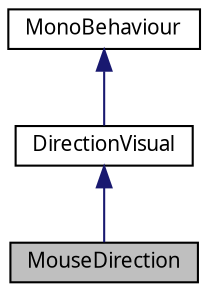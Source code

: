 digraph "MouseDirection"
{
 // LATEX_PDF_SIZE
  edge [fontname="Calibrii",fontsize="10",labelfontname="Calibrii",labelfontsize="10"];
  node [fontname="Calibrii",fontsize="10",shape=record];
  Node1 [label="MouseDirection",height=0.2,width=0.4,color="black", fillcolor="grey75", style="filled", fontcolor="black",tooltip=" "];
  Node2 -> Node1 [dir="back",color="midnightblue",fontsize="10",style="solid",fontname="Calibrii"];
  Node2 [label="DirectionVisual",height=0.2,width=0.4,color="black", fillcolor="white", style="filled",URL="$db/d54/classDirectionVisual.html",tooltip=" "];
  Node3 -> Node2 [dir="back",color="midnightblue",fontsize="10",style="solid",fontname="Calibrii"];
  Node3 [label="MonoBehaviour",height=0.2,width=0.4,color="black", fillcolor="white", style="filled",tooltip=" "];
}
